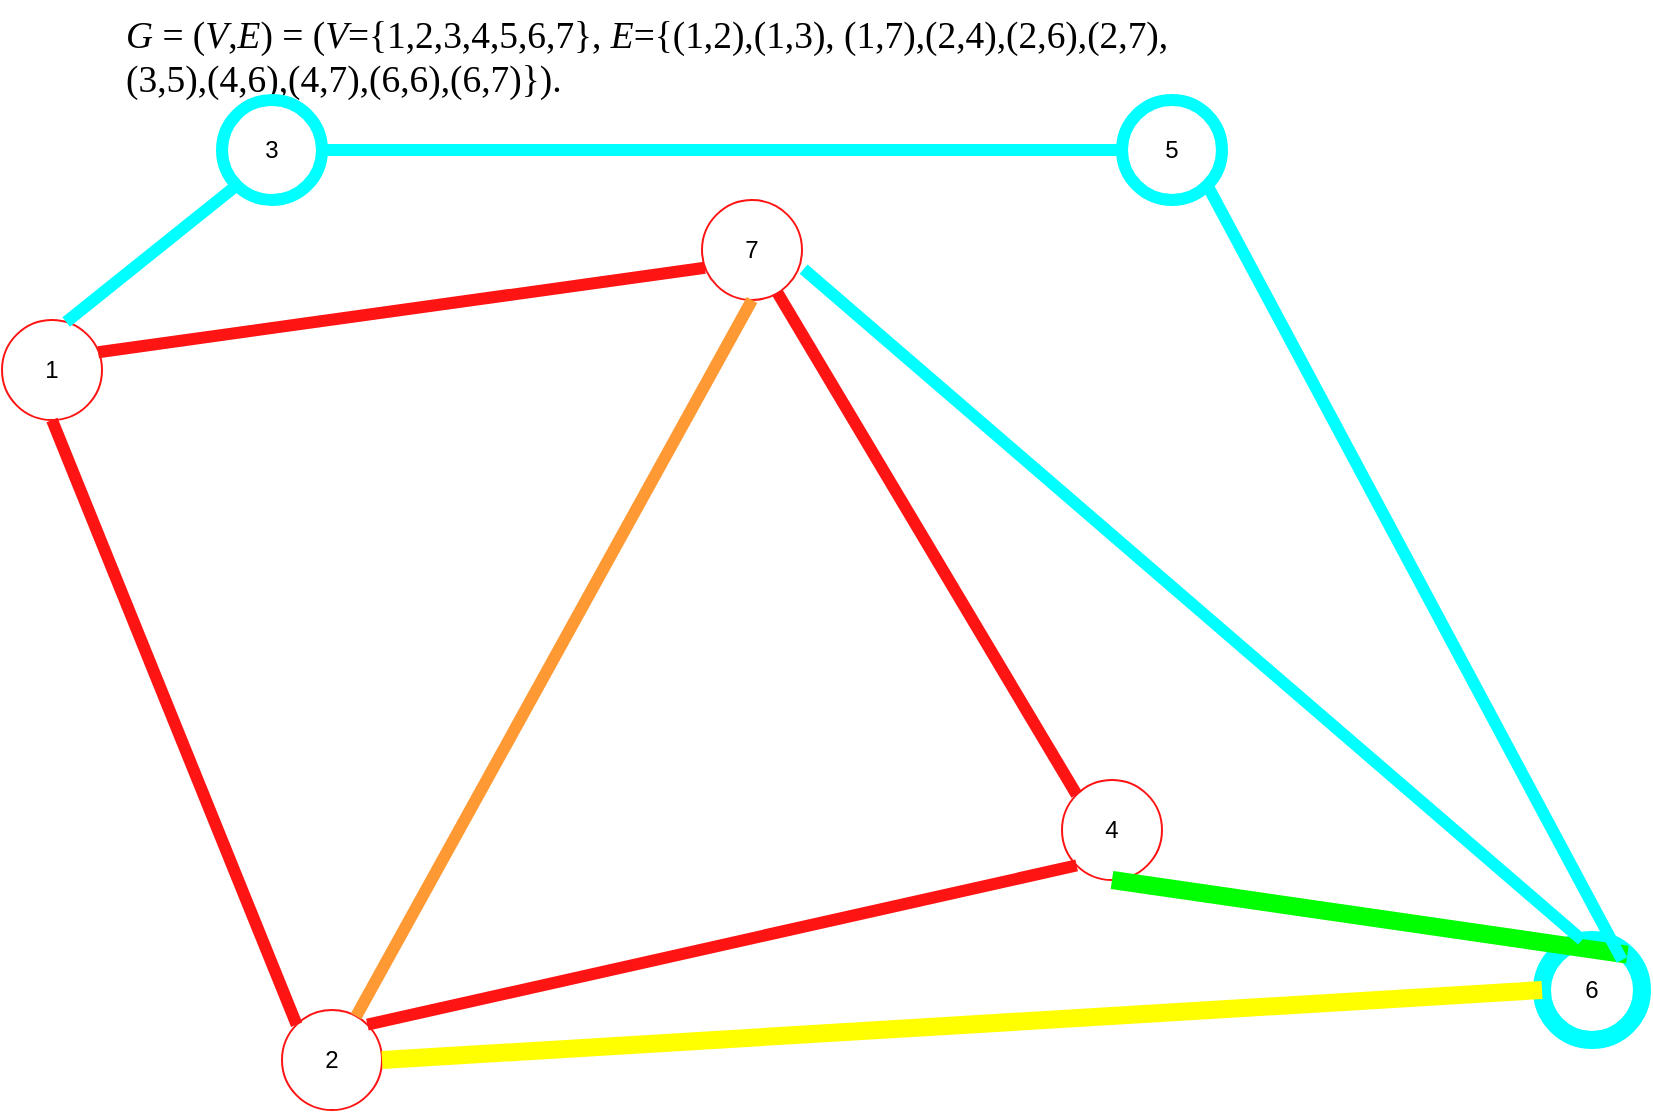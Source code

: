 <mxfile version="17.1.5" type="github">
  <diagram id="3epCSmDfqPfx3C1dl7kq" name="Page-1">
    <mxGraphModel dx="1806" dy="820" grid="1" gridSize="10" guides="1" tooltips="1" connect="1" arrows="1" fold="1" page="1" pageScale="1" pageWidth="827" pageHeight="1169" math="0" shadow="0">
      <root>
        <mxCell id="0" />
        <mxCell id="1" parent="0" />
        <mxCell id="ytty206KHDT913wrJCqM-1" value="&lt;div&gt;&lt;span style=&quot;font-size: 14.04pt ; font-family: &amp;quot;times new roman&amp;quot; , &amp;quot;italic&amp;quot; ; color: rgb(0 , 0 , 0) ; font-style: italic&quot;&gt;G &lt;/span&gt;&lt;span style=&quot;font-size: 14.04pt ; font-family: &amp;quot;times new roman&amp;quot; ; color: rgb(0 , 0 , 0)&quot;&gt;= (&lt;/span&gt;&lt;span style=&quot;font-size: 14.04pt ; font-family: &amp;quot;times new roman&amp;quot; , &amp;quot;italic&amp;quot; ; color: rgb(0 , 0 , 0) ; font-style: italic&quot;&gt;V&lt;/span&gt;&lt;span style=&quot;font-size: 14.04pt ; font-family: &amp;quot;times new roman&amp;quot; ; color: rgb(0 , 0 , 0)&quot;&gt;,&lt;/span&gt;&lt;span style=&quot;font-size: 14.04pt ; font-family: &amp;quot;times new roman&amp;quot; , &amp;quot;italic&amp;quot; ; color: rgb(0 , 0 , 0) ; font-style: italic&quot;&gt;E&lt;/span&gt;&lt;span style=&quot;font-size: 14.04pt ; font-family: &amp;quot;times new roman&amp;quot; ; color: rgb(0 , 0 , 0)&quot;&gt;) = (&lt;/span&gt;&lt;span style=&quot;font-size: 14.04pt ; font-family: &amp;quot;times new roman&amp;quot; , &amp;quot;italic&amp;quot; ; color: rgb(0 , 0 , 0) ; font-style: italic&quot;&gt;V&lt;/span&gt;&lt;span style=&quot;font-size: 14.04pt ; font-family: &amp;quot;times new roman&amp;quot; ; color: rgb(0 , 0 , 0)&quot;&gt;={1,2,3,4,5,6,7}, &lt;/span&gt;&lt;span style=&quot;font-size: 14.04pt ; font-family: &amp;quot;times new roman&amp;quot; , &amp;quot;italic&amp;quot; ; color: rgb(0 , 0 , 0) ; font-style: italic&quot;&gt;E&lt;/span&gt;&lt;span style=&quot;font-size: 14.04pt ; font-family: &amp;quot;times new roman&amp;quot; ; color: rgb(0 , 0 , 0)&quot;&gt;={(1,2),(1,3), (1,7),(2,4),(2,6),(2,7),&#xa;&lt;/span&gt;&lt;/div&gt;&lt;div&gt;&lt;span style=&quot;font-size: 14.04pt ; font-family: &amp;quot;times new roman&amp;quot; ; color: rgb(0 , 0 , 0)&quot;&gt; (3,5),(4,6),(4,7),(6,6),(6,7)}).&#xa;&lt;/span&gt;&lt;/div&gt;" style="text;whiteSpace=wrap;html=1;" vertex="1" parent="1">
          <mxGeometry x="60" y="30" width="530" height="60" as="geometry" />
        </mxCell>
        <mxCell id="ytty206KHDT913wrJCqM-2" value="1" style="ellipse;whiteSpace=wrap;html=1;aspect=fixed;strokeColor=#FF1414;" vertex="1" parent="1">
          <mxGeometry y="190" width="50" height="50" as="geometry" />
        </mxCell>
        <mxCell id="ytty206KHDT913wrJCqM-3" value="2" style="ellipse;whiteSpace=wrap;html=1;aspect=fixed;strokeColor=#FF1414;" vertex="1" parent="1">
          <mxGeometry x="140" y="535" width="50" height="50" as="geometry" />
        </mxCell>
        <mxCell id="ytty206KHDT913wrJCqM-4" value="3" style="ellipse;whiteSpace=wrap;html=1;aspect=fixed;strokeColor=#00FFFF;strokeWidth=6;" vertex="1" parent="1">
          <mxGeometry x="110" y="80" width="50" height="50" as="geometry" />
        </mxCell>
        <mxCell id="ytty206KHDT913wrJCqM-5" value="4" style="ellipse;whiteSpace=wrap;html=1;aspect=fixed;strokeColor=#FF1414;" vertex="1" parent="1">
          <mxGeometry x="530" y="420" width="50" height="50" as="geometry" />
        </mxCell>
        <mxCell id="ytty206KHDT913wrJCqM-6" value="5" style="ellipse;whiteSpace=wrap;html=1;aspect=fixed;strokeColor=#00FFFF;strokeWidth=6;" vertex="1" parent="1">
          <mxGeometry x="560" y="80" width="50" height="50" as="geometry" />
        </mxCell>
        <mxCell id="ytty206KHDT913wrJCqM-7" value="6" style="ellipse;whiteSpace=wrap;html=1;aspect=fixed;strokeColor=#00FFFF;strokeWidth=9;" vertex="1" parent="1">
          <mxGeometry x="770" y="500" width="50" height="50" as="geometry" />
        </mxCell>
        <mxCell id="ytty206KHDT913wrJCqM-8" value="7" style="ellipse;whiteSpace=wrap;html=1;aspect=fixed;strokeColor=#FF1414;" vertex="1" parent="1">
          <mxGeometry x="350" y="130" width="50" height="50" as="geometry" />
        </mxCell>
        <mxCell id="ytty206KHDT913wrJCqM-9" value="" style="endArrow=none;html=1;rounded=0;exitX=0.5;exitY=1;exitDx=0;exitDy=0;entryX=0;entryY=0;entryDx=0;entryDy=0;strokeColor=#FF1414;strokeWidth=6;" edge="1" parent="1" source="ytty206KHDT913wrJCqM-2" target="ytty206KHDT913wrJCqM-3">
          <mxGeometry width="50" height="50" relative="1" as="geometry">
            <mxPoint x="390" y="320" as="sourcePoint" />
            <mxPoint x="440" y="270" as="targetPoint" />
          </mxGeometry>
        </mxCell>
        <mxCell id="ytty206KHDT913wrJCqM-10" value="" style="endArrow=none;html=1;rounded=0;exitX=0.642;exitY=0.02;exitDx=0;exitDy=0;exitPerimeter=0;entryX=0;entryY=1;entryDx=0;entryDy=0;strokeColor=#00FFFF;strokeWidth=6;" edge="1" parent="1" source="ytty206KHDT913wrJCqM-2" target="ytty206KHDT913wrJCqM-4">
          <mxGeometry width="50" height="50" relative="1" as="geometry">
            <mxPoint x="390" y="320" as="sourcePoint" />
            <mxPoint x="440" y="270" as="targetPoint" />
          </mxGeometry>
        </mxCell>
        <mxCell id="ytty206KHDT913wrJCqM-11" value="" style="endArrow=none;html=1;rounded=0;exitX=0.962;exitY=0.322;exitDx=0;exitDy=0;exitPerimeter=0;entryX=0.029;entryY=0.678;entryDx=0;entryDy=0;entryPerimeter=0;strokeColor=#FF1414;strokeWidth=6;" edge="1" parent="1" source="ytty206KHDT913wrJCqM-2" target="ytty206KHDT913wrJCqM-8">
          <mxGeometry width="50" height="50" relative="1" as="geometry">
            <mxPoint x="390" y="320" as="sourcePoint" />
            <mxPoint x="440" y="270" as="targetPoint" />
          </mxGeometry>
        </mxCell>
        <mxCell id="ytty206KHDT913wrJCqM-12" value="" style="endArrow=none;html=1;rounded=0;exitX=1;exitY=0;exitDx=0;exitDy=0;entryX=0;entryY=1;entryDx=0;entryDy=0;strokeColor=#FF1414;strokeWidth=6;" edge="1" parent="1" source="ytty206KHDT913wrJCqM-3" target="ytty206KHDT913wrJCqM-5">
          <mxGeometry width="50" height="50" relative="1" as="geometry">
            <mxPoint x="390" y="320" as="sourcePoint" />
            <mxPoint x="440" y="270" as="targetPoint" />
          </mxGeometry>
        </mxCell>
        <mxCell id="ytty206KHDT913wrJCqM-13" value="" style="endArrow=none;html=1;rounded=0;exitX=1;exitY=0.5;exitDx=0;exitDy=0;entryX=0;entryY=0.5;entryDx=0;entryDy=0;strokeColor=#FFFF00;strokeWidth=9;" edge="1" parent="1" source="ytty206KHDT913wrJCqM-3" target="ytty206KHDT913wrJCqM-7">
          <mxGeometry width="50" height="50" relative="1" as="geometry">
            <mxPoint x="390" y="320" as="sourcePoint" />
            <mxPoint x="440" y="270" as="targetPoint" />
          </mxGeometry>
        </mxCell>
        <mxCell id="ytty206KHDT913wrJCqM-14" value="" style="endArrow=none;html=1;rounded=0;entryX=0.5;entryY=1;entryDx=0;entryDy=0;strokeColor=#FF9933;strokeWidth=6;" edge="1" parent="1" source="ytty206KHDT913wrJCqM-3" target="ytty206KHDT913wrJCqM-8">
          <mxGeometry width="50" height="50" relative="1" as="geometry">
            <mxPoint x="390" y="320" as="sourcePoint" />
            <mxPoint x="440" y="270" as="targetPoint" />
          </mxGeometry>
        </mxCell>
        <mxCell id="ytty206KHDT913wrJCqM-15" value="" style="endArrow=none;html=1;rounded=0;exitX=1;exitY=0.5;exitDx=0;exitDy=0;strokeColor=#00FFFF;strokeWidth=6;" edge="1" parent="1" source="ytty206KHDT913wrJCqM-4" target="ytty206KHDT913wrJCqM-6">
          <mxGeometry width="50" height="50" relative="1" as="geometry">
            <mxPoint x="390" y="320" as="sourcePoint" />
            <mxPoint x="440" y="270" as="targetPoint" />
          </mxGeometry>
        </mxCell>
        <mxCell id="ytty206KHDT913wrJCqM-16" value="" style="endArrow=none;html=1;rounded=0;exitX=0.5;exitY=1;exitDx=0;exitDy=0;entryX=1;entryY=0;entryDx=0;entryDy=0;strokeColor=#00FF00;strokeWidth=9;" edge="1" parent="1" source="ytty206KHDT913wrJCqM-5" target="ytty206KHDT913wrJCqM-7">
          <mxGeometry width="50" height="50" relative="1" as="geometry">
            <mxPoint x="390" y="320" as="sourcePoint" />
            <mxPoint x="440" y="270" as="targetPoint" />
          </mxGeometry>
        </mxCell>
        <mxCell id="ytty206KHDT913wrJCqM-17" value="" style="endArrow=none;html=1;rounded=0;exitX=0;exitY=0;exitDx=0;exitDy=0;strokeColor=#FF1414;strokeWidth=6;" edge="1" parent="1" source="ytty206KHDT913wrJCqM-5" target="ytty206KHDT913wrJCqM-8">
          <mxGeometry width="50" height="50" relative="1" as="geometry">
            <mxPoint x="390" y="320" as="sourcePoint" />
            <mxPoint x="440" y="270" as="targetPoint" />
          </mxGeometry>
        </mxCell>
        <mxCell id="ytty206KHDT913wrJCqM-18" value="" style="endArrow=none;html=1;rounded=0;entryX=1;entryY=1;entryDx=0;entryDy=0;strokeColor=#00FFFF;strokeWidth=6;" edge="1" parent="1" target="ytty206KHDT913wrJCqM-6">
          <mxGeometry width="50" height="50" relative="1" as="geometry">
            <mxPoint x="810" y="510" as="sourcePoint" />
            <mxPoint x="440" y="270" as="targetPoint" />
          </mxGeometry>
        </mxCell>
        <mxCell id="ytty206KHDT913wrJCqM-19" value="" style="endArrow=none;html=1;rounded=0;entryX=1.016;entryY=0.691;entryDx=0;entryDy=0;entryPerimeter=0;strokeColor=#00FFFF;strokeWidth=6;" edge="1" parent="1" target="ytty206KHDT913wrJCqM-8">
          <mxGeometry width="50" height="50" relative="1" as="geometry">
            <mxPoint x="790" y="500" as="sourcePoint" />
            <mxPoint x="500" y="270" as="targetPoint" />
          </mxGeometry>
        </mxCell>
      </root>
    </mxGraphModel>
  </diagram>
</mxfile>
